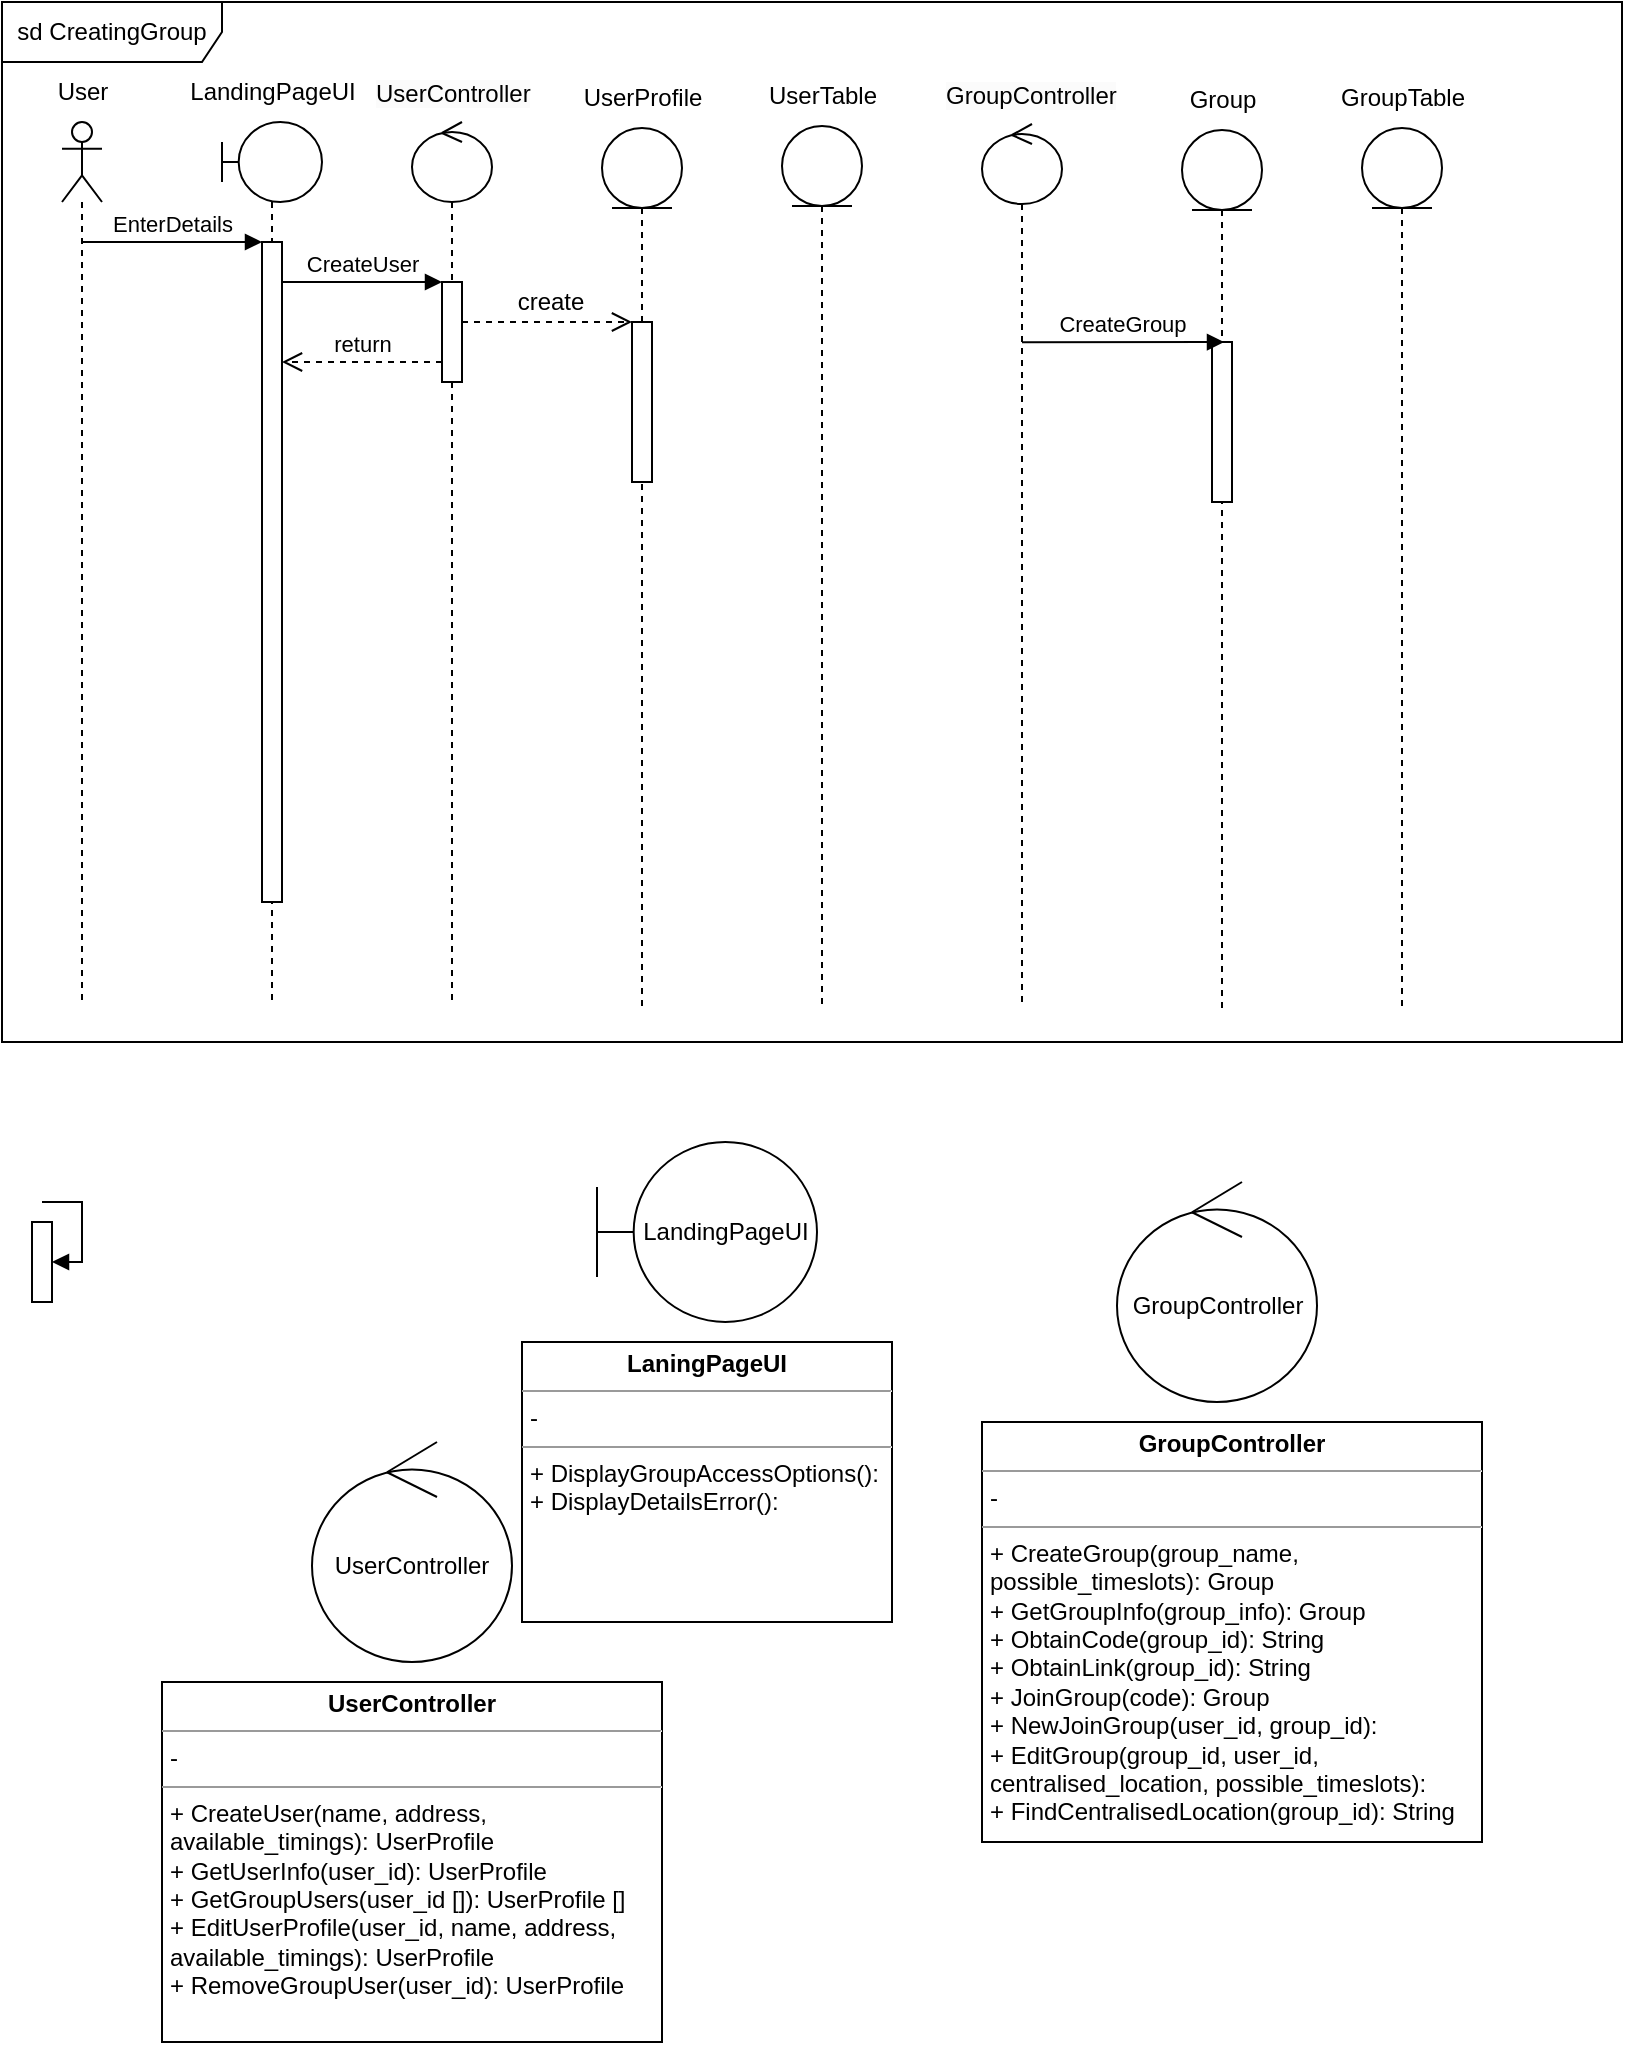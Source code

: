 <mxfile version="21.8.2" type="github">
  <diagram name="Page-1" id="mh8YSCnlIcBrXuve0ajm">
    <mxGraphModel dx="1050" dy="534" grid="1" gridSize="10" guides="1" tooltips="1" connect="1" arrows="1" fold="1" page="1" pageScale="1" pageWidth="850" pageHeight="1100" math="0" shadow="0">
      <root>
        <mxCell id="0" />
        <mxCell id="1" parent="0" />
        <mxCell id="DQKTc8m_6K9BXVIxp1KE-1" value="sd CreatingGroup" style="shape=umlFrame;whiteSpace=wrap;html=1;pointerEvents=0;width=110;height=30;" vertex="1" parent="1">
          <mxGeometry x="70" y="30" width="810" height="520" as="geometry" />
        </mxCell>
        <mxCell id="DQKTc8m_6K9BXVIxp1KE-2" value="" style="shape=umlLifeline;perimeter=lifelinePerimeter;whiteSpace=wrap;html=1;container=1;dropTarget=0;collapsible=0;recursiveResize=0;outlineConnect=0;portConstraint=eastwest;newEdgeStyle={&quot;curved&quot;:0,&quot;rounded&quot;:0};participant=umlActor;" vertex="1" parent="1">
          <mxGeometry x="100" y="90" width="20" height="440" as="geometry" />
        </mxCell>
        <mxCell id="DQKTc8m_6K9BXVIxp1KE-3" value="User" style="text;html=1;align=center;verticalAlign=middle;resizable=0;points=[];autosize=1;strokeColor=none;fillColor=none;" vertex="1" parent="1">
          <mxGeometry x="85" y="60" width="50" height="30" as="geometry" />
        </mxCell>
        <mxCell id="DQKTc8m_6K9BXVIxp1KE-4" value="LandingPageUI" style="shape=umlBoundary;whiteSpace=wrap;html=1;" vertex="1" parent="1">
          <mxGeometry x="367.5" y="600" width="110" height="90" as="geometry" />
        </mxCell>
        <mxCell id="DQKTc8m_6K9BXVIxp1KE-5" value="&lt;p style=&quot;margin:0px;margin-top:4px;text-align:center;&quot;&gt;&lt;b&gt;LaningPageUI&lt;/b&gt;&lt;br&gt;&lt;/p&gt;&lt;hr size=&quot;1&quot;&gt;&lt;p style=&quot;margin:0px;margin-left:4px;&quot;&gt;-&lt;/p&gt;&lt;hr size=&quot;1&quot;&gt;&lt;p style=&quot;margin:0px;margin-left:4px;&quot;&gt;+ DisplayGroupAccessOptions():&lt;/p&gt;&lt;p style=&quot;margin:0px;margin-left:4px;&quot;&gt;+ DisplayDetailsError():&lt;/p&gt;" style="verticalAlign=top;align=left;overflow=fill;fontSize=12;fontFamily=Helvetica;html=1;whiteSpace=wrap;" vertex="1" parent="1">
          <mxGeometry x="330" y="700" width="185" height="140" as="geometry" />
        </mxCell>
        <mxCell id="DQKTc8m_6K9BXVIxp1KE-6" value="" style="shape=umlLifeline;perimeter=lifelinePerimeter;whiteSpace=wrap;html=1;container=1;dropTarget=0;collapsible=0;recursiveResize=0;outlineConnect=0;portConstraint=eastwest;newEdgeStyle={&quot;curved&quot;:0,&quot;rounded&quot;:0};participant=umlBoundary;" vertex="1" parent="1">
          <mxGeometry x="180" y="90" width="50" height="440" as="geometry" />
        </mxCell>
        <mxCell id="DQKTc8m_6K9BXVIxp1KE-39" value="" style="html=1;points=[[0,0,0,0,5],[0,1,0,0,-5],[1,0,0,0,5],[1,1,0,0,-5]];perimeter=orthogonalPerimeter;outlineConnect=0;targetShapes=umlLifeline;portConstraint=eastwest;newEdgeStyle={&quot;curved&quot;:0,&quot;rounded&quot;:0};" vertex="1" parent="DQKTc8m_6K9BXVIxp1KE-6">
          <mxGeometry x="20" y="60" width="10" height="330" as="geometry" />
        </mxCell>
        <mxCell id="DQKTc8m_6K9BXVIxp1KE-7" value="LandingPageUI" style="text;html=1;align=center;verticalAlign=middle;resizable=0;points=[];autosize=1;strokeColor=none;fillColor=none;" vertex="1" parent="1">
          <mxGeometry x="150" y="60" width="110" height="30" as="geometry" />
        </mxCell>
        <mxCell id="DQKTc8m_6K9BXVIxp1KE-8" value="UserController" style="ellipse;shape=umlControl;whiteSpace=wrap;html=1;" vertex="1" parent="1">
          <mxGeometry x="225" y="750" width="100" height="110" as="geometry" />
        </mxCell>
        <mxCell id="DQKTc8m_6K9BXVIxp1KE-9" value="&lt;p style=&quot;margin:0px;margin-top:4px;text-align:center;&quot;&gt;&lt;b&gt;UserController&lt;/b&gt;&lt;/p&gt;&lt;hr size=&quot;1&quot;&gt;&lt;p style=&quot;margin:0px;margin-left:4px;&quot;&gt;-&lt;/p&gt;&lt;hr size=&quot;1&quot;&gt;&lt;p style=&quot;margin:0px;margin-left:4px;&quot;&gt;+ CreateUser(name, address, available_timings): UserProfile&lt;/p&gt;&lt;p style=&quot;margin:0px;margin-left:4px;&quot;&gt;+ GetUserInfo(user_id): UserProfile&lt;br&gt;&lt;/p&gt;&lt;p style=&quot;margin:0px;margin-left:4px;&quot;&gt;+ GetGroupUsers(user_id []): UserProfile []&lt;br&gt;&lt;/p&gt;&lt;p style=&quot;margin:0px;margin-left:4px;&quot;&gt;+ EditUserProfile(user_id, name, address, available_timings): UserProfile&lt;/p&gt;&lt;p style=&quot;margin:0px;margin-left:4px;&quot;&gt;&lt;span style=&quot;background-color: initial;&quot;&gt;+ RemoveGroupUser(user_id): UserProfile&amp;nbsp;&lt;/span&gt;&lt;/p&gt;" style="verticalAlign=top;align=left;overflow=fill;fontSize=12;fontFamily=Helvetica;html=1;whiteSpace=wrap;" vertex="1" parent="1">
          <mxGeometry x="150" y="870" width="250" height="180" as="geometry" />
        </mxCell>
        <mxCell id="DQKTc8m_6K9BXVIxp1KE-10" value="GroupController" style="ellipse;shape=umlControl;whiteSpace=wrap;html=1;" vertex="1" parent="1">
          <mxGeometry x="627.5" y="620" width="100" height="110" as="geometry" />
        </mxCell>
        <mxCell id="DQKTc8m_6K9BXVIxp1KE-11" value="&lt;p style=&quot;margin:0px;margin-top:4px;text-align:center;&quot;&gt;&lt;b&gt;GroupController&lt;/b&gt;&lt;/p&gt;&lt;hr size=&quot;1&quot;&gt;&lt;p style=&quot;margin:0px;margin-left:4px;&quot;&gt;-&amp;nbsp;&lt;/p&gt;&lt;hr size=&quot;1&quot;&gt;&lt;p style=&quot;margin:0px;margin-left:4px;&quot;&gt;+ CreateGroup(group_name, possible_timeslots): Group&lt;/p&gt;&lt;p style=&quot;margin:0px;margin-left:4px;&quot;&gt;+ GetGroupInfo(group_info): Group&lt;br&gt;&lt;/p&gt;&lt;p style=&quot;margin:0px;margin-left:4px;&quot;&gt;+ ObtainCode(group_id): String&lt;/p&gt;&lt;p style=&quot;margin:0px;margin-left:4px;&quot;&gt;+ ObtainLink(group_id): String&lt;/p&gt;&lt;p style=&quot;margin:0px;margin-left:4px;&quot;&gt;+ JoinGroup(code): Group&amp;nbsp;&lt;/p&gt;&lt;p style=&quot;margin:0px;margin-left:4px;&quot;&gt;+ NewJoinGroup(user_id, group_id):&lt;br&gt;&lt;/p&gt;&lt;p style=&quot;margin:0px;margin-left:4px;&quot;&gt;+ EditGroup(group_id, user_id, centralised_location, possible_timeslots):&amp;nbsp;&lt;/p&gt;&lt;p style=&quot;margin:0px;margin-left:4px;&quot;&gt;+ FindCentralisedLocation(group_id): String&lt;/p&gt;" style="verticalAlign=top;align=left;overflow=fill;fontSize=12;fontFamily=Helvetica;html=1;whiteSpace=wrap;" vertex="1" parent="1">
          <mxGeometry x="560" y="740" width="250" height="210" as="geometry" />
        </mxCell>
        <mxCell id="DQKTc8m_6K9BXVIxp1KE-13" value="" style="shape=umlLifeline;perimeter=lifelinePerimeter;whiteSpace=wrap;html=1;container=1;dropTarget=0;collapsible=0;recursiveResize=0;outlineConnect=0;portConstraint=eastwest;newEdgeStyle={&quot;curved&quot;:0,&quot;rounded&quot;:0};participant=umlControl;" vertex="1" parent="1">
          <mxGeometry x="275" y="90" width="40" height="440" as="geometry" />
        </mxCell>
        <mxCell id="DQKTc8m_6K9BXVIxp1KE-49" value="" style="html=1;points=[[0,0,0,0,5],[0,1,0,0,-5],[1,0,0,0,5],[1,1,0,0,-5]];perimeter=orthogonalPerimeter;outlineConnect=0;targetShapes=umlLifeline;portConstraint=eastwest;newEdgeStyle={&quot;curved&quot;:0,&quot;rounded&quot;:0};" vertex="1" parent="DQKTc8m_6K9BXVIxp1KE-13">
          <mxGeometry x="15" y="80" width="10" height="50" as="geometry" />
        </mxCell>
        <mxCell id="DQKTc8m_6K9BXVIxp1KE-50" value="CreateUser" style="html=1;verticalAlign=bottom;endArrow=block;curved=0;rounded=0;" edge="1" parent="DQKTc8m_6K9BXVIxp1KE-13" source="DQKTc8m_6K9BXVIxp1KE-39">
          <mxGeometry x="-0.006" width="80" relative="1" as="geometry">
            <mxPoint x="-55" y="80" as="sourcePoint" />
            <mxPoint x="15" y="80" as="targetPoint" />
            <mxPoint as="offset" />
          </mxGeometry>
        </mxCell>
        <mxCell id="DQKTc8m_6K9BXVIxp1KE-14" value="&lt;span style=&quot;color: rgb(0, 0, 0); font-family: Helvetica; font-size: 12px; font-style: normal; font-variant-ligatures: normal; font-variant-caps: normal; font-weight: 400; letter-spacing: normal; orphans: 2; text-align: center; text-indent: 0px; text-transform: none; widows: 2; word-spacing: 0px; -webkit-text-stroke-width: 0px; background-color: rgb(251, 251, 251); text-decoration-thickness: initial; text-decoration-style: initial; text-decoration-color: initial; float: none; display: inline !important;&quot;&gt;UserController&lt;/span&gt;" style="text;whiteSpace=wrap;html=1;" vertex="1" parent="1">
          <mxGeometry x="255" y="62" width="80" height="20" as="geometry" />
        </mxCell>
        <mxCell id="DQKTc8m_6K9BXVIxp1KE-15" style="edgeStyle=orthogonalEdgeStyle;rounded=0;orthogonalLoop=1;jettySize=auto;html=1;exitX=0.5;exitY=1;exitDx=0;exitDy=0;" edge="1" parent="1" source="DQKTc8m_6K9BXVIxp1KE-14" target="DQKTc8m_6K9BXVIxp1KE-14">
          <mxGeometry relative="1" as="geometry" />
        </mxCell>
        <mxCell id="DQKTc8m_6K9BXVIxp1KE-20" value="" style="shape=umlLifeline;perimeter=lifelinePerimeter;whiteSpace=wrap;html=1;container=1;dropTarget=0;collapsible=0;recursiveResize=0;outlineConnect=0;portConstraint=eastwest;newEdgeStyle={&quot;curved&quot;:0,&quot;rounded&quot;:0};participant=umlControl;" vertex="1" parent="1">
          <mxGeometry x="560" y="91" width="40" height="440" as="geometry" />
        </mxCell>
        <mxCell id="DQKTc8m_6K9BXVIxp1KE-21" value="&lt;span style=&quot;color: rgb(0, 0, 0); font-family: Helvetica; font-size: 12px; font-style: normal; font-variant-ligatures: normal; font-variant-caps: normal; font-weight: 400; letter-spacing: normal; orphans: 2; text-align: center; text-indent: 0px; text-transform: none; widows: 2; word-spacing: 0px; -webkit-text-stroke-width: 0px; background-color: rgb(251, 251, 251); text-decoration-thickness: initial; text-decoration-style: initial; text-decoration-color: initial; float: none; display: inline !important;&quot;&gt;GroupController&lt;/span&gt;" style="text;whiteSpace=wrap;html=1;" vertex="1" parent="1">
          <mxGeometry x="540" y="63" width="80" height="20" as="geometry" />
        </mxCell>
        <mxCell id="DQKTc8m_6K9BXVIxp1KE-22" value="" style="shape=umlLifeline;perimeter=lifelinePerimeter;whiteSpace=wrap;html=1;container=1;dropTarget=0;collapsible=0;recursiveResize=0;outlineConnect=0;portConstraint=eastwest;newEdgeStyle={&quot;curved&quot;:0,&quot;rounded&quot;:0};participant=umlEntity;" vertex="1" parent="1">
          <mxGeometry x="370" y="93" width="40" height="440" as="geometry" />
        </mxCell>
        <mxCell id="DQKTc8m_6K9BXVIxp1KE-46" value="" style="html=1;points=[[0,0,0,0,5],[0,1,0,0,-5],[1,0,0,0,5],[1,1,0,0,-5]];perimeter=orthogonalPerimeter;outlineConnect=0;targetShapes=umlLifeline;portConstraint=eastwest;newEdgeStyle={&quot;curved&quot;:0,&quot;rounded&quot;:0};" vertex="1" parent="DQKTc8m_6K9BXVIxp1KE-22">
          <mxGeometry x="15" y="97" width="10" height="80" as="geometry" />
        </mxCell>
        <mxCell id="DQKTc8m_6K9BXVIxp1KE-24" value="UserProfile" style="text;html=1;align=center;verticalAlign=middle;resizable=0;points=[];autosize=1;strokeColor=none;fillColor=none;" vertex="1" parent="1">
          <mxGeometry x="350" y="63" width="80" height="30" as="geometry" />
        </mxCell>
        <mxCell id="DQKTc8m_6K9BXVIxp1KE-26" value="" style="shape=umlLifeline;perimeter=lifelinePerimeter;whiteSpace=wrap;html=1;container=1;dropTarget=0;collapsible=0;recursiveResize=0;outlineConnect=0;portConstraint=eastwest;newEdgeStyle={&quot;curved&quot;:0,&quot;rounded&quot;:0};participant=umlEntity;" vertex="1" parent="1">
          <mxGeometry x="460" y="92" width="40" height="440" as="geometry" />
        </mxCell>
        <mxCell id="DQKTc8m_6K9BXVIxp1KE-27" value="UserTable" style="text;html=1;align=center;verticalAlign=middle;resizable=0;points=[];autosize=1;strokeColor=none;fillColor=none;" vertex="1" parent="1">
          <mxGeometry x="440" y="62" width="80" height="30" as="geometry" />
        </mxCell>
        <mxCell id="DQKTc8m_6K9BXVIxp1KE-34" value="" style="shape=umlLifeline;perimeter=lifelinePerimeter;whiteSpace=wrap;html=1;container=1;dropTarget=0;collapsible=0;recursiveResize=0;outlineConnect=0;portConstraint=eastwest;newEdgeStyle={&quot;curved&quot;:0,&quot;rounded&quot;:0};participant=umlEntity;" vertex="1" parent="1">
          <mxGeometry x="660" y="94" width="40" height="440" as="geometry" />
        </mxCell>
        <mxCell id="DQKTc8m_6K9BXVIxp1KE-47" value="" style="html=1;points=[[0,0,0,0,5],[0,1,0,0,-5],[1,0,0,0,5],[1,1,0,0,-5]];perimeter=orthogonalPerimeter;outlineConnect=0;targetShapes=umlLifeline;portConstraint=eastwest;newEdgeStyle={&quot;curved&quot;:0,&quot;rounded&quot;:0};" vertex="1" parent="DQKTc8m_6K9BXVIxp1KE-34">
          <mxGeometry x="15" y="106" width="10" height="80" as="geometry" />
        </mxCell>
        <mxCell id="DQKTc8m_6K9BXVIxp1KE-35" value="Group" style="text;html=1;align=center;verticalAlign=middle;resizable=0;points=[];autosize=1;strokeColor=none;fillColor=none;" vertex="1" parent="1">
          <mxGeometry x="650" y="64" width="60" height="30" as="geometry" />
        </mxCell>
        <mxCell id="DQKTc8m_6K9BXVIxp1KE-36" value="" style="shape=umlLifeline;perimeter=lifelinePerimeter;whiteSpace=wrap;html=1;container=1;dropTarget=0;collapsible=0;recursiveResize=0;outlineConnect=0;portConstraint=eastwest;newEdgeStyle={&quot;curved&quot;:0,&quot;rounded&quot;:0};participant=umlEntity;" vertex="1" parent="1">
          <mxGeometry x="750" y="93" width="40" height="440" as="geometry" />
        </mxCell>
        <mxCell id="DQKTc8m_6K9BXVIxp1KE-37" value="GroupTable" style="text;html=1;align=center;verticalAlign=middle;resizable=0;points=[];autosize=1;strokeColor=none;fillColor=none;" vertex="1" parent="1">
          <mxGeometry x="725" y="63" width="90" height="30" as="geometry" />
        </mxCell>
        <mxCell id="DQKTc8m_6K9BXVIxp1KE-38" value="EnterDetails" style="html=1;verticalAlign=bottom;endArrow=block;curved=0;rounded=0;" edge="1" parent="1">
          <mxGeometry width="80" relative="1" as="geometry">
            <mxPoint x="110" y="150" as="sourcePoint" />
            <mxPoint x="200" y="150" as="targetPoint" />
          </mxGeometry>
        </mxCell>
        <mxCell id="DQKTc8m_6K9BXVIxp1KE-43" value="" style="html=1;points=[[0,0,0,0,5],[0,1,0,0,-5],[1,0,0,0,5],[1,1,0,0,-5]];perimeter=orthogonalPerimeter;outlineConnect=0;targetShapes=umlLifeline;portConstraint=eastwest;newEdgeStyle={&quot;curved&quot;:0,&quot;rounded&quot;:0};" vertex="1" parent="1">
          <mxGeometry x="85" y="640" width="10" height="40" as="geometry" />
        </mxCell>
        <mxCell id="DQKTc8m_6K9BXVIxp1KE-44" value="" style="html=1;align=left;spacingLeft=2;endArrow=block;rounded=0;edgeStyle=orthogonalEdgeStyle;curved=0;rounded=0;" edge="1" parent="1" target="DQKTc8m_6K9BXVIxp1KE-43">
          <mxGeometry relative="1" as="geometry">
            <mxPoint x="90" y="630" as="sourcePoint" />
            <Array as="points">
              <mxPoint x="110" y="630" />
              <mxPoint x="110" y="660" />
            </Array>
            <mxPoint x="100" y="660" as="targetPoint" />
          </mxGeometry>
        </mxCell>
        <mxCell id="DQKTc8m_6K9BXVIxp1KE-48" value="CreateGroup" style="html=1;verticalAlign=bottom;endArrow=block;curved=0;rounded=0;exitX=0.5;exitY=0.248;exitDx=0;exitDy=0;exitPerimeter=0;" edge="1" parent="1" source="DQKTc8m_6K9BXVIxp1KE-20">
          <mxGeometry x="-0.01" width="80" relative="1" as="geometry">
            <mxPoint x="590" y="200" as="sourcePoint" />
            <mxPoint x="681" y="200" as="targetPoint" />
            <mxPoint as="offset" />
          </mxGeometry>
        </mxCell>
        <mxCell id="DQKTc8m_6K9BXVIxp1KE-51" value="" style="html=1;verticalAlign=bottom;endArrow=open;dashed=1;endSize=8;curved=0;rounded=0;" edge="1" parent="1" target="DQKTc8m_6K9BXVIxp1KE-46">
          <mxGeometry relative="1" as="geometry">
            <mxPoint x="300" y="190" as="sourcePoint" />
            <mxPoint x="380" y="190" as="targetPoint" />
          </mxGeometry>
        </mxCell>
        <mxCell id="DQKTc8m_6K9BXVIxp1KE-53" value="create" style="text;html=1;align=center;verticalAlign=middle;resizable=0;points=[];autosize=1;strokeColor=none;fillColor=none;" vertex="1" parent="1">
          <mxGeometry x="314" y="165" width="60" height="30" as="geometry" />
        </mxCell>
        <mxCell id="DQKTc8m_6K9BXVIxp1KE-55" value="return" style="html=1;verticalAlign=bottom;endArrow=open;dashed=1;endSize=8;curved=0;rounded=0;" edge="1" parent="1">
          <mxGeometry relative="1" as="geometry">
            <mxPoint x="290" y="210" as="sourcePoint" />
            <mxPoint x="210" y="210" as="targetPoint" />
          </mxGeometry>
        </mxCell>
      </root>
    </mxGraphModel>
  </diagram>
</mxfile>
